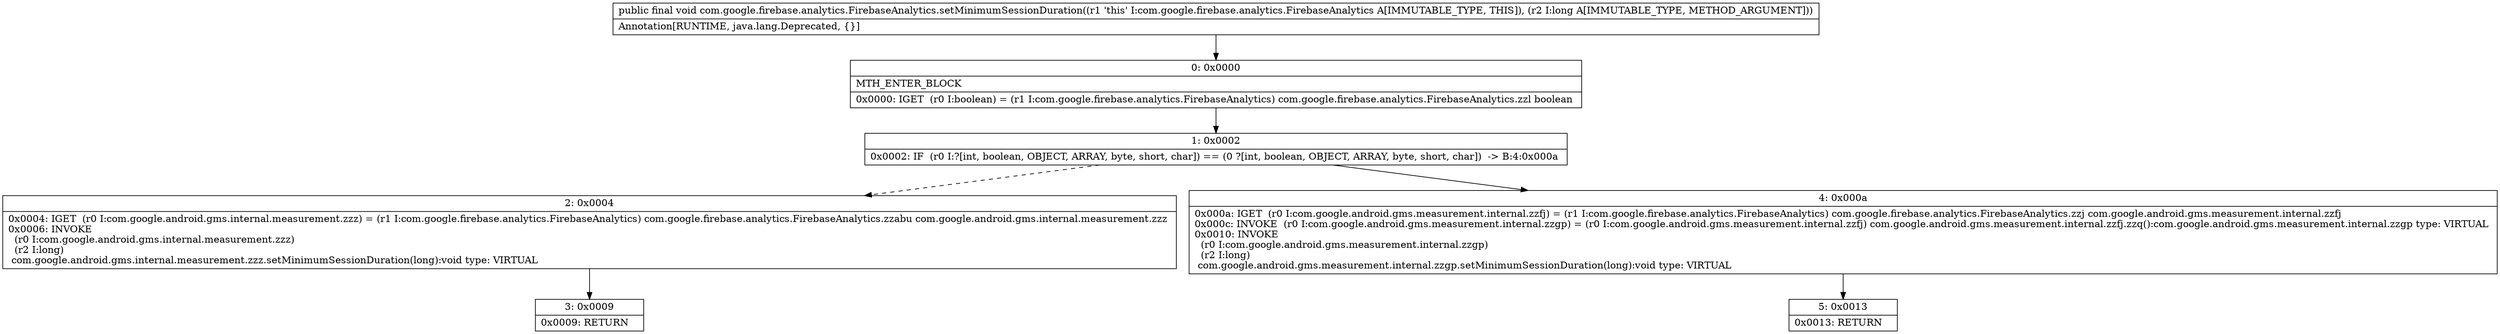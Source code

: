 digraph "CFG forcom.google.firebase.analytics.FirebaseAnalytics.setMinimumSessionDuration(J)V" {
Node_0 [shape=record,label="{0\:\ 0x0000|MTH_ENTER_BLOCK\l|0x0000: IGET  (r0 I:boolean) = (r1 I:com.google.firebase.analytics.FirebaseAnalytics) com.google.firebase.analytics.FirebaseAnalytics.zzl boolean \l}"];
Node_1 [shape=record,label="{1\:\ 0x0002|0x0002: IF  (r0 I:?[int, boolean, OBJECT, ARRAY, byte, short, char]) == (0 ?[int, boolean, OBJECT, ARRAY, byte, short, char])  \-\> B:4:0x000a \l}"];
Node_2 [shape=record,label="{2\:\ 0x0004|0x0004: IGET  (r0 I:com.google.android.gms.internal.measurement.zzz) = (r1 I:com.google.firebase.analytics.FirebaseAnalytics) com.google.firebase.analytics.FirebaseAnalytics.zzabu com.google.android.gms.internal.measurement.zzz \l0x0006: INVOKE  \l  (r0 I:com.google.android.gms.internal.measurement.zzz)\l  (r2 I:long)\l com.google.android.gms.internal.measurement.zzz.setMinimumSessionDuration(long):void type: VIRTUAL \l}"];
Node_3 [shape=record,label="{3\:\ 0x0009|0x0009: RETURN   \l}"];
Node_4 [shape=record,label="{4\:\ 0x000a|0x000a: IGET  (r0 I:com.google.android.gms.measurement.internal.zzfj) = (r1 I:com.google.firebase.analytics.FirebaseAnalytics) com.google.firebase.analytics.FirebaseAnalytics.zzj com.google.android.gms.measurement.internal.zzfj \l0x000c: INVOKE  (r0 I:com.google.android.gms.measurement.internal.zzgp) = (r0 I:com.google.android.gms.measurement.internal.zzfj) com.google.android.gms.measurement.internal.zzfj.zzq():com.google.android.gms.measurement.internal.zzgp type: VIRTUAL \l0x0010: INVOKE  \l  (r0 I:com.google.android.gms.measurement.internal.zzgp)\l  (r2 I:long)\l com.google.android.gms.measurement.internal.zzgp.setMinimumSessionDuration(long):void type: VIRTUAL \l}"];
Node_5 [shape=record,label="{5\:\ 0x0013|0x0013: RETURN   \l}"];
MethodNode[shape=record,label="{public final void com.google.firebase.analytics.FirebaseAnalytics.setMinimumSessionDuration((r1 'this' I:com.google.firebase.analytics.FirebaseAnalytics A[IMMUTABLE_TYPE, THIS]), (r2 I:long A[IMMUTABLE_TYPE, METHOD_ARGUMENT]))  | Annotation[RUNTIME, java.lang.Deprecated, \{\}]\l}"];
MethodNode -> Node_0;
Node_0 -> Node_1;
Node_1 -> Node_2[style=dashed];
Node_1 -> Node_4;
Node_2 -> Node_3;
Node_4 -> Node_5;
}

